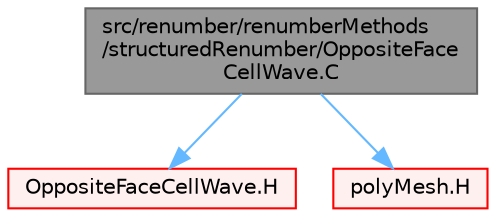 digraph "src/renumber/renumberMethods/structuredRenumber/OppositeFaceCellWave.C"
{
 // LATEX_PDF_SIZE
  bgcolor="transparent";
  edge [fontname=Helvetica,fontsize=10,labelfontname=Helvetica,labelfontsize=10];
  node [fontname=Helvetica,fontsize=10,shape=box,height=0.2,width=0.4];
  Node1 [id="Node000001",label="src/renumber/renumberMethods\l/structuredRenumber/OppositeFace\lCellWave.C",height=0.2,width=0.4,color="gray40", fillcolor="grey60", style="filled", fontcolor="black",tooltip=" "];
  Node1 -> Node2 [id="edge1_Node000001_Node000002",color="steelblue1",style="solid",tooltip=" "];
  Node2 [id="Node000002",label="OppositeFaceCellWave.H",height=0.2,width=0.4,color="red", fillcolor="#FFF0F0", style="filled",URL="$OppositeFaceCellWave_8H.html",tooltip=" "];
  Node1 -> Node173 [id="edge2_Node000001_Node000173",color="steelblue1",style="solid",tooltip=" "];
  Node173 [id="Node000173",label="polyMesh.H",height=0.2,width=0.4,color="red", fillcolor="#FFF0F0", style="filled",URL="$polyMesh_8H.html",tooltip=" "];
}
